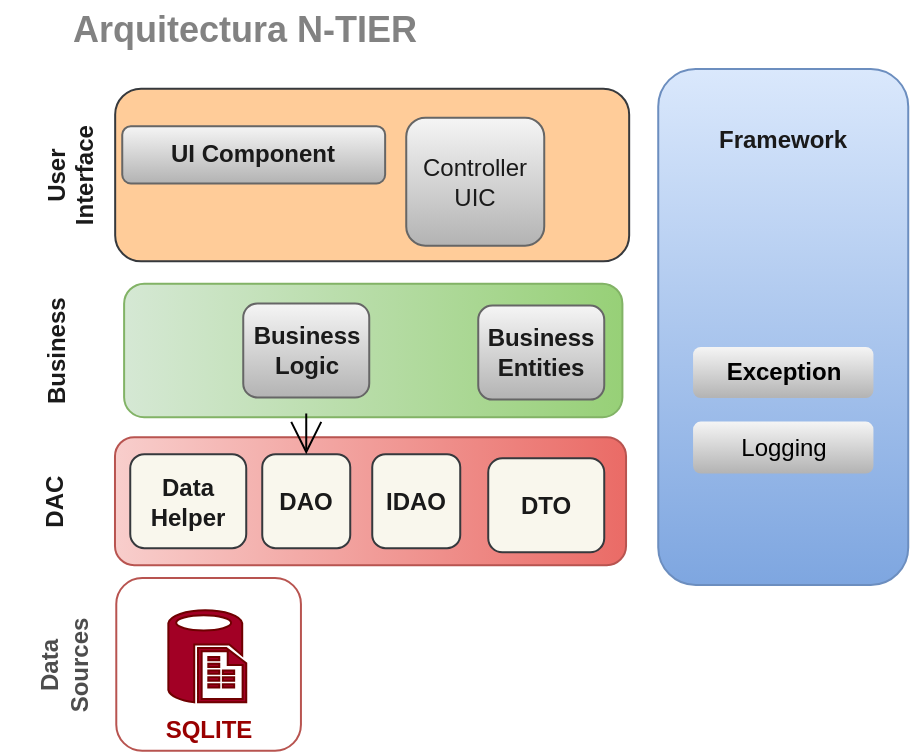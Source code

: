 <mxfile>
    <diagram id="eyboGpuw4xvrxChsIdXa" name="Página-1">
        <mxGraphModel dx="1234" dy="605" grid="1" gridSize="10" guides="1" tooltips="1" connect="1" arrows="1" fold="1" page="1" pageScale="1" pageWidth="827" pageHeight="1169" math="0" shadow="0">
            <root>
                <mxCell id="0"/>
                <mxCell id="1" parent="0"/>
                <mxCell id="2" value="&lt;font color=&quot;#1a1a1a&quot;&gt;&lt;b&gt;User&lt;br&gt;Interface&lt;br&gt;&lt;br&gt;&lt;br&gt;&lt;br&gt;&lt;br&gt;&lt;br&gt;&lt;br&gt;&lt;br&gt;&lt;br&gt;&lt;br&gt;&lt;br&gt;&lt;br&gt;&lt;br&gt;&lt;br&gt;&lt;br&gt;&lt;br&gt;&lt;br&gt;&lt;br&gt;&lt;br&gt;&lt;br&gt;&lt;br&gt;&lt;/b&gt;&lt;br&gt;&lt;/font&gt;" style="rounded=1;whiteSpace=wrap;html=1;fillColor=#ffcc99;strokeColor=#36393d;rotation=-90;" vertex="1" parent="1">
                    <mxGeometry x="522.9" y="-10.0" width="86.37" height="257" as="geometry"/>
                </mxCell>
                <mxCell id="3" value="&lt;font color=&quot;#1a1a1a&quot;&gt;&lt;b&gt;Framework&lt;/b&gt;&lt;br&gt;&lt;br&gt;&lt;br&gt;&lt;br&gt;&lt;br&gt;&lt;br&gt;&lt;br&gt;&lt;br&gt;&lt;br&gt;&lt;br&gt;&lt;br&gt;&lt;br&gt;&lt;br&gt;&lt;br&gt;&lt;/font&gt;" style="rounded=1;whiteSpace=wrap;html=1;fillColor=#dae8fc;strokeColor=#6c8ebf;gradientColor=#7ea6e0;" vertex="1" parent="1">
                    <mxGeometry x="709.12" y="65.46" width="125" height="258" as="geometry"/>
                </mxCell>
                <mxCell id="4" value="&lt;span style=&quot;&quot;&gt;&lt;font color=&quot;#000000&quot;&gt;Logging&lt;/font&gt;&lt;/span&gt;" style="rounded=1;whiteSpace=wrap;html=1;fillColor=#f5f5f5;strokeColor=none;gradientColor=#b3b3b3;" vertex="1" parent="1">
                    <mxGeometry x="726.53" y="241.81" width="90.19" height="25.97" as="geometry"/>
                </mxCell>
                <mxCell id="5" value="&lt;span style=&quot;&quot;&gt;&lt;font color=&quot;#000000&quot;&gt;&lt;b&gt;Exception&lt;/b&gt;&lt;/font&gt;&lt;/span&gt;" style="rounded=1;whiteSpace=wrap;html=1;fillColor=#f5f5f5;strokeColor=none;gradientColor=#b3b3b3;" vertex="1" parent="1">
                    <mxGeometry x="726.53" y="204.46" width="90.19" height="25.56" as="geometry"/>
                </mxCell>
                <mxCell id="6" value="&lt;b style=&quot;&quot;&gt;&lt;font color=&quot;#4d4d4d&quot;&gt;Data&lt;br&gt;Sources&lt;br&gt;&lt;br&gt;&lt;br&gt;&lt;br&gt;&lt;br&gt;&lt;br&gt;&lt;br&gt;&lt;br&gt;&lt;br&gt;&lt;br&gt;&lt;/font&gt;&lt;br&gt;&lt;/b&gt;" style="rounded=1;whiteSpace=wrap;html=1;fillColor=none;strokeColor=#b85450;rotation=-90;gradientColor=#ea6b66;" vertex="1" parent="1">
                    <mxGeometry x="441.12" y="317.02" width="86.37" height="92.33" as="geometry"/>
                </mxCell>
                <mxCell id="7" value="&lt;b&gt;&lt;font color=&quot;#990000&quot;&gt;SQLITE&lt;/font&gt;&lt;/b&gt;" style="verticalLabelPosition=bottom;html=1;verticalAlign=top;align=center;strokeColor=#6F0000;fillColor=#a20025;shape=mxgraph.azure.sql_reporting;fontColor=#ffffff;" vertex="1" parent="1">
                    <mxGeometry x="464.17" y="336.14" width="38.95" height="46" as="geometry"/>
                </mxCell>
                <mxCell id="8" value="&lt;font color=&quot;#1a1a1a&quot;&gt;&lt;b&gt;DAC&lt;br&gt;&lt;br&gt;&lt;br&gt;&lt;br&gt;&lt;br&gt;&lt;br&gt;&lt;br&gt;&lt;br&gt;&lt;br&gt;&lt;br&gt;&lt;br&gt;&lt;br&gt;&lt;br&gt;&lt;br&gt;&lt;br&gt;&lt;br&gt;&lt;br&gt;&lt;br&gt;&lt;br&gt;&lt;br&gt;&lt;br&gt;&lt;br&gt;&lt;/b&gt;&lt;br&gt;&lt;/font&gt;" style="rounded=1;whiteSpace=wrap;html=1;fillColor=#f8cecc;strokeColor=#b85450;rotation=-90;gradientColor=#ea6b66;" vertex="1" parent="1">
                    <mxGeometry x="533.24" y="153.82" width="64.03" height="255.53" as="geometry"/>
                </mxCell>
                <mxCell id="9" value="&lt;font color=&quot;#1a1a1a&quot;&gt;&lt;b&gt;DAO&lt;/b&gt;&lt;br&gt;&lt;/font&gt;" style="rounded=1;whiteSpace=wrap;html=1;fillColor=#f9f7ed;strokeColor=#36393d;" vertex="1" parent="1">
                    <mxGeometry x="511.12" y="258.08" width="44" height="47" as="geometry"/>
                </mxCell>
                <mxCell id="10" value="&lt;font color=&quot;#1a1a1a&quot;&gt;&lt;b&gt;Data Helper&lt;/b&gt;&lt;br&gt;&lt;/font&gt;" style="rounded=1;whiteSpace=wrap;html=1;fillColor=#f9f7ed;strokeColor=#36393d;" vertex="1" parent="1">
                    <mxGeometry x="445.12" y="258.09" width="58" height="47" as="geometry"/>
                </mxCell>
                <mxCell id="11" value="&lt;font color=&quot;#1a1a1a&quot;&gt;&lt;b&gt;DTO&lt;/b&gt;&lt;br&gt;&lt;/font&gt;" style="rounded=1;whiteSpace=wrap;html=1;fillColor=#f9f7ed;strokeColor=#36393d;" vertex="1" parent="1">
                    <mxGeometry x="624.12" y="260.14" width="58" height="47" as="geometry"/>
                </mxCell>
                <mxCell id="12" value="&lt;font color=&quot;#1a1a1a&quot;&gt;&lt;b&gt;IDAO&lt;/b&gt;&lt;br&gt;&lt;/font&gt;" style="rounded=1;whiteSpace=wrap;html=1;fillColor=#f9f7ed;strokeColor=#36393d;" vertex="1" parent="1">
                    <mxGeometry x="566.12" y="258.08" width="44" height="47" as="geometry"/>
                </mxCell>
                <mxCell id="13" value="&lt;font color=&quot;#1a1a1a&quot;&gt;&lt;b&gt;Business&lt;br&gt;&lt;br&gt;&lt;br&gt;&lt;br&gt;&lt;br&gt;&lt;br&gt;&lt;br&gt;&lt;br&gt;&lt;br&gt;&lt;br&gt;&lt;br&gt;&lt;br&gt;&lt;br&gt;&lt;br&gt;&lt;br&gt;&lt;br&gt;&lt;br&gt;&lt;br&gt;&lt;br&gt;&lt;br&gt;&lt;br&gt;&lt;br&gt;&lt;/b&gt;&lt;br&gt;&lt;/font&gt;" style="rounded=1;whiteSpace=wrap;html=1;fillColor=#d5e8d4;strokeColor=#82b366;rotation=-90;gradientColor=#97d077;" vertex="1" parent="1">
                    <mxGeometry x="533.24" y="81.66" width="66.78" height="249.15" as="geometry"/>
                </mxCell>
                <mxCell id="14" style="edgeStyle=none;curved=1;rounded=0;orthogonalLoop=1;jettySize=auto;html=1;entryX=0.5;entryY=0;entryDx=0;entryDy=0;endArrow=open;startSize=14;endSize=14;sourcePerimeterSpacing=8;targetPerimeterSpacing=8;" edge="1" parent="1" source="15" target="9">
                    <mxGeometry relative="1" as="geometry"/>
                </mxCell>
                <mxCell id="15" value="&lt;span style=&quot;color: rgb(26, 26, 26);&quot;&gt;&lt;b&gt;Business Logic&lt;/b&gt;&lt;/span&gt;" style="rounded=1;whiteSpace=wrap;html=1;fillColor=#f5f5f5;strokeColor=#666666;gradientColor=#b3b3b3;" vertex="1" parent="1">
                    <mxGeometry x="501.62" y="182.74" width="63" height="47" as="geometry"/>
                </mxCell>
                <mxCell id="16" value="&lt;font color=&quot;#1a1a1a&quot;&gt;&lt;b&gt;Business Entities&lt;/b&gt;&lt;/font&gt;" style="rounded=1;whiteSpace=wrap;html=1;fillColor=#f5f5f5;strokeColor=#666666;gradientColor=#b3b3b3;" vertex="1" parent="1">
                    <mxGeometry x="619.12" y="183.81" width="63" height="47" as="geometry"/>
                </mxCell>
                <mxCell id="17" value="&lt;font color=&quot;#828282&quot; style=&quot;font-size: 18px;&quot;&gt;&lt;b style=&quot;&quot;&gt;Arquitectura N-TIER&lt;/b&gt;&lt;/font&gt;" style="text;html=1;strokeColor=none;fillColor=none;align=center;verticalAlign=middle;whiteSpace=wrap;rounded=0;labelBackgroundColor=none;fontColor=#333333;" vertex="1" parent="1">
                    <mxGeometry x="380" y="31.46" width="245" height="30" as="geometry"/>
                </mxCell>
                <mxCell id="18" value="&lt;span style=&quot;color: rgb(26, 26, 26);&quot;&gt;&lt;b&gt;UI Component&lt;/b&gt;&lt;/span&gt;" style="rounded=1;whiteSpace=wrap;html=1;fillColor=#f5f5f5;strokeColor=#666666;gradientColor=#b3b3b3;" vertex="1" parent="1">
                    <mxGeometry x="441.12" y="94.08" width="131.45" height="28.62" as="geometry"/>
                </mxCell>
                <mxCell id="19" value="&lt;span style=&quot;color: rgb(26, 26, 26);&quot;&gt;Controller&lt;br&gt;UIC&lt;br&gt;&lt;/span&gt;" style="rounded=1;whiteSpace=wrap;html=1;fillColor=#f5f5f5;strokeColor=#666666;gradientColor=#b3b3b3;" vertex="1" parent="1">
                    <mxGeometry x="583.12" y="89.82" width="69" height="64" as="geometry"/>
                </mxCell>
            </root>
        </mxGraphModel>
    </diagram>
</mxfile>